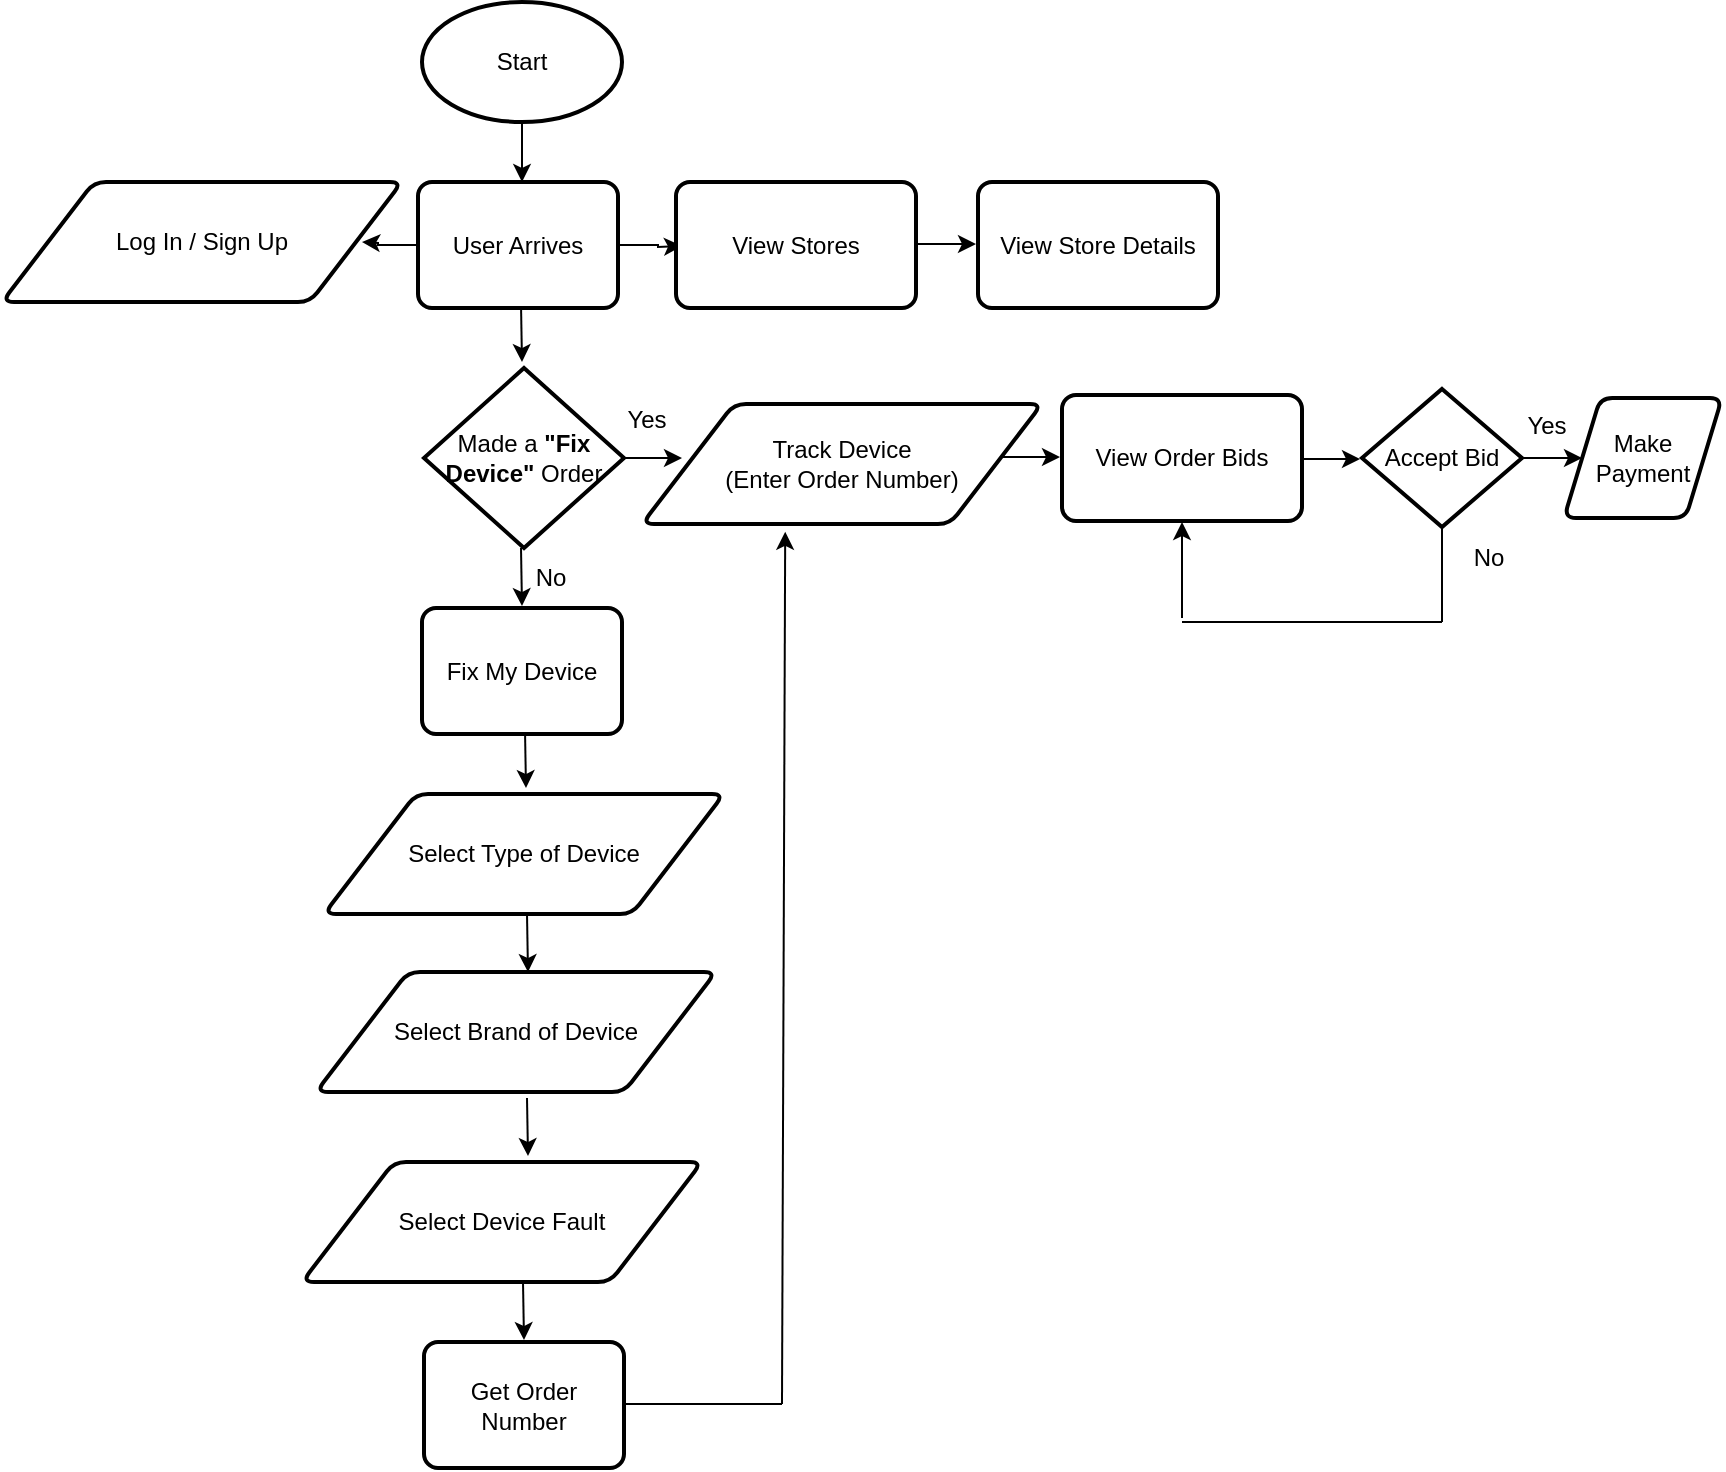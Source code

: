 <mxfile version="17.4.0" type="github">
  <diagram id="vEzVr5KpUUm11ABJT2Ur" name="Page-1">
    <mxGraphModel dx="1956" dy="646" grid="1" gridSize="10" guides="1" tooltips="1" connect="1" arrows="1" fold="1" page="1" pageScale="1" pageWidth="850" pageHeight="1100" math="0" shadow="0">
      <root>
        <mxCell id="0" />
        <mxCell id="1" parent="0" />
        <mxCell id="hT-R-bnr5rqq1zmkbytl-1" value="Start" style="strokeWidth=2;html=1;shape=mxgraph.flowchart.start_1;whiteSpace=wrap;" vertex="1" parent="1">
          <mxGeometry x="110" y="50" width="100" height="60" as="geometry" />
        </mxCell>
        <mxCell id="hT-R-bnr5rqq1zmkbytl-2" value="" style="endArrow=classic;html=1;rounded=0;exitX=0.5;exitY=1;exitDx=0;exitDy=0;exitPerimeter=0;" edge="1" parent="1" source="hT-R-bnr5rqq1zmkbytl-1">
          <mxGeometry width="50" height="50" relative="1" as="geometry">
            <mxPoint x="135" y="190" as="sourcePoint" />
            <mxPoint x="160" y="140" as="targetPoint" />
          </mxGeometry>
        </mxCell>
        <mxCell id="hT-R-bnr5rqq1zmkbytl-4" value="" style="endArrow=classic;html=1;rounded=0;exitX=0.5;exitY=1;exitDx=0;exitDy=0;exitPerimeter=0;" edge="1" parent="1">
          <mxGeometry width="50" height="50" relative="1" as="geometry">
            <mxPoint x="159.5" y="201" as="sourcePoint" />
            <mxPoint x="160" y="230" as="targetPoint" />
          </mxGeometry>
        </mxCell>
        <mxCell id="hT-R-bnr5rqq1zmkbytl-11" value="" style="edgeStyle=orthogonalEdgeStyle;rounded=0;orthogonalLoop=1;jettySize=auto;html=1;" edge="1" parent="1" source="hT-R-bnr5rqq1zmkbytl-6">
          <mxGeometry relative="1" as="geometry">
            <mxPoint x="240" y="278" as="targetPoint" />
          </mxGeometry>
        </mxCell>
        <mxCell id="hT-R-bnr5rqq1zmkbytl-6" value="Made a &lt;b&gt;&quot;Fix Device&quot;&lt;/b&gt; Order" style="strokeWidth=2;html=1;shape=mxgraph.flowchart.decision;whiteSpace=wrap;" vertex="1" parent="1">
          <mxGeometry x="111" y="233" width="100" height="90" as="geometry" />
        </mxCell>
        <mxCell id="hT-R-bnr5rqq1zmkbytl-7" value="" style="endArrow=classic;html=1;rounded=0;exitX=0.5;exitY=1;exitDx=0;exitDy=0;exitPerimeter=0;" edge="1" parent="1">
          <mxGeometry width="50" height="50" relative="1" as="geometry">
            <mxPoint x="159.5" y="323" as="sourcePoint" />
            <mxPoint x="160" y="352" as="targetPoint" />
          </mxGeometry>
        </mxCell>
        <mxCell id="hT-R-bnr5rqq1zmkbytl-8" value="No" style="text;html=1;strokeColor=none;fillColor=none;align=center;verticalAlign=middle;whiteSpace=wrap;rounded=0;" vertex="1" parent="1">
          <mxGeometry x="160" y="323" width="29" height="30" as="geometry" />
        </mxCell>
        <mxCell id="hT-R-bnr5rqq1zmkbytl-12" value="" style="endArrow=classic;html=1;rounded=0;exitX=1;exitY=0.5;exitDx=0;exitDy=0;exitPerimeter=0;" edge="1" parent="1">
          <mxGeometry width="50" height="50" relative="1" as="geometry">
            <mxPoint x="400" y="277.5" as="sourcePoint" />
            <mxPoint x="429" y="277.5" as="targetPoint" />
          </mxGeometry>
        </mxCell>
        <mxCell id="hT-R-bnr5rqq1zmkbytl-14" value="Yes" style="text;html=1;strokeColor=none;fillColor=none;align=center;verticalAlign=middle;whiteSpace=wrap;rounded=0;" vertex="1" parent="1">
          <mxGeometry x="208" y="244" width="29" height="30" as="geometry" />
        </mxCell>
        <mxCell id="hT-R-bnr5rqq1zmkbytl-15" value="Track Device&lt;br&gt;(Enter Order Number)" style="shape=parallelogram;html=1;strokeWidth=2;perimeter=parallelogramPerimeter;whiteSpace=wrap;rounded=1;arcSize=12;size=0.23;" vertex="1" parent="1">
          <mxGeometry x="220" y="251" width="200" height="60" as="geometry" />
        </mxCell>
        <mxCell id="hT-R-bnr5rqq1zmkbytl-19" value="" style="endArrow=classic;html=1;rounded=0;exitX=1;exitY=0.5;exitDx=0;exitDy=0;exitPerimeter=0;" edge="1" parent="1">
          <mxGeometry width="50" height="50" relative="1" as="geometry">
            <mxPoint x="550" y="278.5" as="sourcePoint" />
            <mxPoint x="579" y="278.5" as="targetPoint" />
          </mxGeometry>
        </mxCell>
        <mxCell id="hT-R-bnr5rqq1zmkbytl-20" value="Accept Bid" style="strokeWidth=2;html=1;shape=mxgraph.flowchart.decision;whiteSpace=wrap;" vertex="1" parent="1">
          <mxGeometry x="580" y="243.5" width="80" height="69" as="geometry" />
        </mxCell>
        <mxCell id="hT-R-bnr5rqq1zmkbytl-22" value="No" style="text;html=1;strokeColor=none;fillColor=none;align=center;verticalAlign=middle;whiteSpace=wrap;rounded=0;" vertex="1" parent="1">
          <mxGeometry x="629" y="312.5" width="29" height="30" as="geometry" />
        </mxCell>
        <mxCell id="hT-R-bnr5rqq1zmkbytl-25" value="" style="endArrow=none;html=1;rounded=0;entryX=0.5;entryY=1;entryDx=0;entryDy=0;entryPerimeter=0;" edge="1" parent="1" target="hT-R-bnr5rqq1zmkbytl-20">
          <mxGeometry width="50" height="50" relative="1" as="geometry">
            <mxPoint x="620" y="360" as="sourcePoint" />
            <mxPoint x="629" y="323" as="targetPoint" />
          </mxGeometry>
        </mxCell>
        <mxCell id="hT-R-bnr5rqq1zmkbytl-26" value="" style="endArrow=none;html=1;rounded=0;" edge="1" parent="1">
          <mxGeometry width="50" height="50" relative="1" as="geometry">
            <mxPoint x="490" y="360" as="sourcePoint" />
            <mxPoint x="620" y="360" as="targetPoint" />
          </mxGeometry>
        </mxCell>
        <mxCell id="hT-R-bnr5rqq1zmkbytl-27" value="" style="endArrow=classic;html=1;rounded=0;" edge="1" parent="1">
          <mxGeometry width="50" height="50" relative="1" as="geometry">
            <mxPoint x="490" y="358" as="sourcePoint" />
            <mxPoint x="490" y="310" as="targetPoint" />
          </mxGeometry>
        </mxCell>
        <mxCell id="hT-R-bnr5rqq1zmkbytl-28" value="" style="endArrow=classic;html=1;rounded=0;exitX=1;exitY=0.5;exitDx=0;exitDy=0;exitPerimeter=0;" edge="1" parent="1" source="hT-R-bnr5rqq1zmkbytl-20">
          <mxGeometry width="50" height="50" relative="1" as="geometry">
            <mxPoint x="660" y="283" as="sourcePoint" />
            <mxPoint x="690" y="278" as="targetPoint" />
          </mxGeometry>
        </mxCell>
        <mxCell id="hT-R-bnr5rqq1zmkbytl-29" value="Make Payment" style="shape=parallelogram;html=1;strokeWidth=2;perimeter=parallelogramPerimeter;whiteSpace=wrap;rounded=1;arcSize=12;size=0.23;" vertex="1" parent="1">
          <mxGeometry x="681" y="248" width="79" height="60" as="geometry" />
        </mxCell>
        <mxCell id="hT-R-bnr5rqq1zmkbytl-51" value="" style="edgeStyle=orthogonalEdgeStyle;rounded=0;orthogonalLoop=1;jettySize=auto;html=1;" edge="1" parent="1" source="hT-R-bnr5rqq1zmkbytl-30">
          <mxGeometry relative="1" as="geometry">
            <mxPoint x="80" y="170" as="targetPoint" />
          </mxGeometry>
        </mxCell>
        <mxCell id="hT-R-bnr5rqq1zmkbytl-55" value="" style="edgeStyle=orthogonalEdgeStyle;rounded=0;orthogonalLoop=1;jettySize=auto;html=1;" edge="1" parent="1" source="hT-R-bnr5rqq1zmkbytl-30">
          <mxGeometry relative="1" as="geometry">
            <mxPoint x="240" y="172" as="targetPoint" />
          </mxGeometry>
        </mxCell>
        <mxCell id="hT-R-bnr5rqq1zmkbytl-30" value="User Arrives" style="rounded=1;whiteSpace=wrap;html=1;absoluteArcSize=1;arcSize=14;strokeWidth=2;" vertex="1" parent="1">
          <mxGeometry x="108" y="140" width="100" height="63" as="geometry" />
        </mxCell>
        <mxCell id="hT-R-bnr5rqq1zmkbytl-31" value="View Order Bids" style="rounded=1;whiteSpace=wrap;html=1;absoluteArcSize=1;arcSize=14;strokeWidth=2;" vertex="1" parent="1">
          <mxGeometry x="430" y="246.5" width="120" height="63" as="geometry" />
        </mxCell>
        <mxCell id="hT-R-bnr5rqq1zmkbytl-32" value="Yes" style="text;html=1;strokeColor=none;fillColor=none;align=center;verticalAlign=middle;whiteSpace=wrap;rounded=0;" vertex="1" parent="1">
          <mxGeometry x="658" y="246.5" width="29" height="30" as="geometry" />
        </mxCell>
        <mxCell id="hT-R-bnr5rqq1zmkbytl-36" value="" style="endArrow=classic;html=1;rounded=0;exitX=0.5;exitY=1;exitDx=0;exitDy=0;exitPerimeter=0;" edge="1" parent="1">
          <mxGeometry width="50" height="50" relative="1" as="geometry">
            <mxPoint x="161.5" y="414" as="sourcePoint" />
            <mxPoint x="162" y="443" as="targetPoint" />
          </mxGeometry>
        </mxCell>
        <mxCell id="hT-R-bnr5rqq1zmkbytl-37" value="Fix My Device" style="rounded=1;whiteSpace=wrap;html=1;absoluteArcSize=1;arcSize=14;strokeWidth=2;" vertex="1" parent="1">
          <mxGeometry x="110" y="353" width="100" height="63" as="geometry" />
        </mxCell>
        <mxCell id="hT-R-bnr5rqq1zmkbytl-38" value="" style="endArrow=classic;html=1;rounded=0;exitX=0.5;exitY=1;exitDx=0;exitDy=0;exitPerimeter=0;" edge="1" parent="1">
          <mxGeometry width="50" height="50" relative="1" as="geometry">
            <mxPoint x="162.5" y="506" as="sourcePoint" />
            <mxPoint x="163" y="535" as="targetPoint" />
          </mxGeometry>
        </mxCell>
        <mxCell id="hT-R-bnr5rqq1zmkbytl-40" value="" style="endArrow=classic;html=1;rounded=0;exitX=0.5;exitY=1;exitDx=0;exitDy=0;exitPerimeter=0;" edge="1" parent="1">
          <mxGeometry width="50" height="50" relative="1" as="geometry">
            <mxPoint x="162.5" y="598" as="sourcePoint" />
            <mxPoint x="163" y="627" as="targetPoint" />
          </mxGeometry>
        </mxCell>
        <mxCell id="hT-R-bnr5rqq1zmkbytl-42" value="Select Type of Device" style="shape=parallelogram;html=1;strokeWidth=2;perimeter=parallelogramPerimeter;whiteSpace=wrap;rounded=1;arcSize=12;size=0.23;" vertex="1" parent="1">
          <mxGeometry x="61" y="446" width="200" height="60" as="geometry" />
        </mxCell>
        <mxCell id="hT-R-bnr5rqq1zmkbytl-44" value="Select Brand of Device" style="shape=parallelogram;html=1;strokeWidth=2;perimeter=parallelogramPerimeter;whiteSpace=wrap;rounded=1;arcSize=12;size=0.23;" vertex="1" parent="1">
          <mxGeometry x="57" y="535" width="200" height="60" as="geometry" />
        </mxCell>
        <mxCell id="hT-R-bnr5rqq1zmkbytl-45" value="Select Device Fault" style="shape=parallelogram;html=1;strokeWidth=2;perimeter=parallelogramPerimeter;whiteSpace=wrap;rounded=1;arcSize=12;size=0.23;" vertex="1" parent="1">
          <mxGeometry x="50" y="630" width="200" height="60" as="geometry" />
        </mxCell>
        <mxCell id="hT-R-bnr5rqq1zmkbytl-46" value="Get Order Number" style="rounded=1;whiteSpace=wrap;html=1;absoluteArcSize=1;arcSize=14;strokeWidth=2;" vertex="1" parent="1">
          <mxGeometry x="111" y="720" width="100" height="63" as="geometry" />
        </mxCell>
        <mxCell id="hT-R-bnr5rqq1zmkbytl-47" value="" style="endArrow=classic;html=1;rounded=0;exitX=0.5;exitY=1;exitDx=0;exitDy=0;exitPerimeter=0;" edge="1" parent="1">
          <mxGeometry width="50" height="50" relative="1" as="geometry">
            <mxPoint x="160.5" y="690" as="sourcePoint" />
            <mxPoint x="161" y="719" as="targetPoint" />
          </mxGeometry>
        </mxCell>
        <mxCell id="hT-R-bnr5rqq1zmkbytl-48" value="" style="endArrow=none;html=1;rounded=0;" edge="1" parent="1">
          <mxGeometry width="50" height="50" relative="1" as="geometry">
            <mxPoint x="211" y="751" as="sourcePoint" />
            <mxPoint x="290" y="751" as="targetPoint" />
          </mxGeometry>
        </mxCell>
        <mxCell id="hT-R-bnr5rqq1zmkbytl-49" value="" style="endArrow=classic;html=1;rounded=0;entryX=0.358;entryY=1.065;entryDx=0;entryDy=0;entryPerimeter=0;" edge="1" parent="1" target="hT-R-bnr5rqq1zmkbytl-15">
          <mxGeometry width="50" height="50" relative="1" as="geometry">
            <mxPoint x="290" y="751" as="sourcePoint" />
            <mxPoint x="290" y="703" as="targetPoint" />
          </mxGeometry>
        </mxCell>
        <mxCell id="hT-R-bnr5rqq1zmkbytl-52" value="Log In / Sign Up" style="shape=parallelogram;html=1;strokeWidth=2;perimeter=parallelogramPerimeter;whiteSpace=wrap;rounded=1;arcSize=12;size=0.23;" vertex="1" parent="1">
          <mxGeometry x="-100" y="140" width="200" height="60" as="geometry" />
        </mxCell>
        <mxCell id="hT-R-bnr5rqq1zmkbytl-57" value="View Stores" style="rounded=1;whiteSpace=wrap;html=1;absoluteArcSize=1;arcSize=14;strokeWidth=2;" vertex="1" parent="1">
          <mxGeometry x="237" y="140" width="120" height="63" as="geometry" />
        </mxCell>
        <mxCell id="hT-R-bnr5rqq1zmkbytl-59" value="" style="endArrow=classic;html=1;rounded=0;exitX=1;exitY=0.5;exitDx=0;exitDy=0;exitPerimeter=0;" edge="1" parent="1">
          <mxGeometry width="50" height="50" relative="1" as="geometry">
            <mxPoint x="358" y="171" as="sourcePoint" />
            <mxPoint x="387" y="171" as="targetPoint" />
          </mxGeometry>
        </mxCell>
        <mxCell id="hT-R-bnr5rqq1zmkbytl-60" value="View Store Details" style="rounded=1;whiteSpace=wrap;html=1;absoluteArcSize=1;arcSize=14;strokeWidth=2;" vertex="1" parent="1">
          <mxGeometry x="388" y="140" width="120" height="63" as="geometry" />
        </mxCell>
      </root>
    </mxGraphModel>
  </diagram>
</mxfile>
